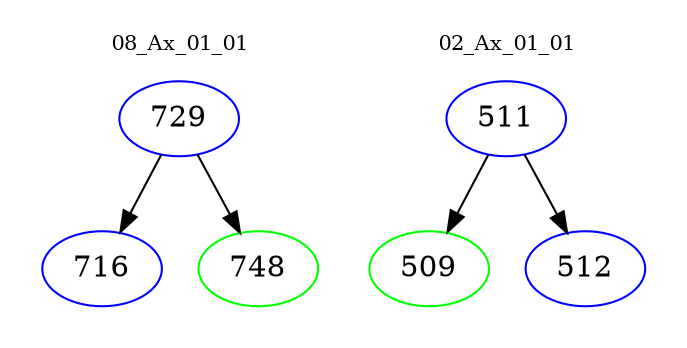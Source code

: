 digraph{
subgraph cluster_0 {
color = white
label = "08_Ax_01_01";
fontsize=10;
T0_729 [label="729", color="blue"]
T0_729 -> T0_716 [color="black"]
T0_716 [label="716", color="blue"]
T0_729 -> T0_748 [color="black"]
T0_748 [label="748", color="green"]
}
subgraph cluster_1 {
color = white
label = "02_Ax_01_01";
fontsize=10;
T1_511 [label="511", color="blue"]
T1_511 -> T1_509 [color="black"]
T1_509 [label="509", color="green"]
T1_511 -> T1_512 [color="black"]
T1_512 [label="512", color="blue"]
}
}
